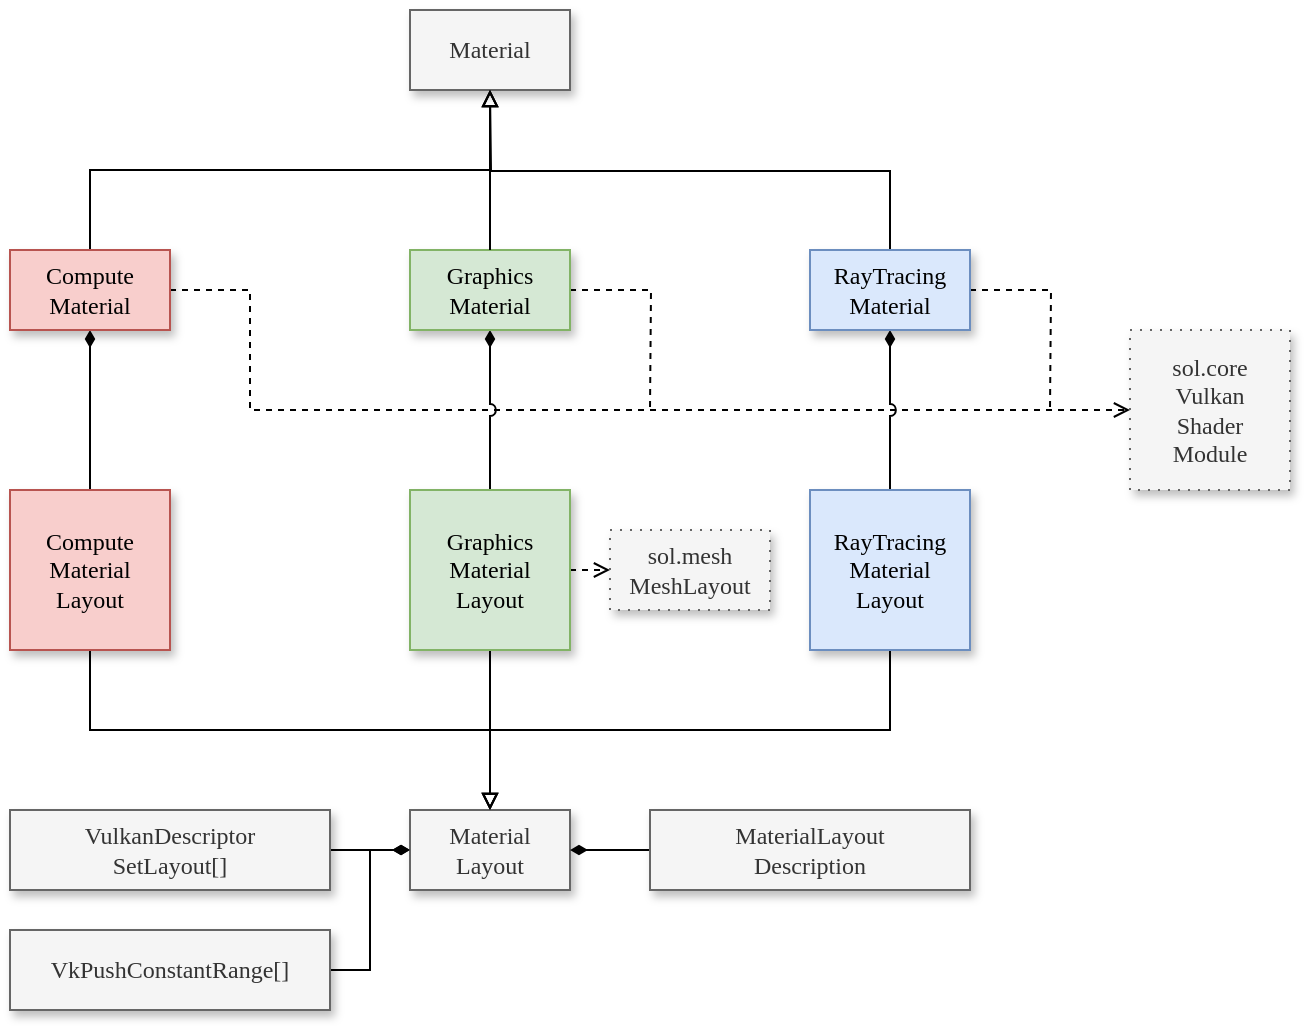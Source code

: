 <mxfile>
    <diagram id="pIsPSVw4wNhW4OB5O9Dt" name="Page-1">
        <mxGraphModel dx="991" dy="583" grid="1" gridSize="10" guides="1" tooltips="1" connect="1" arrows="1" fold="1" page="1" pageScale="1" pageWidth="850" pageHeight="1100" math="0" shadow="0">
            <root>
                <mxCell id="0"/>
                <mxCell id="1" parent="0"/>
                <mxCell id="165" value="Material" style="rounded=0;whiteSpace=wrap;html=1;shadow=1;fontFamily=Lucida Console;fillColor=#f5f5f5;strokeColor=#666666;fontColor=#333333;" parent="1" vertex="1">
                    <mxGeometry x="200" width="80" height="40" as="geometry"/>
                </mxCell>
                <mxCell id="209" style="edgeStyle=orthogonalEdgeStyle;rounded=0;html=1;exitX=0.5;exitY=0;exitDx=0;exitDy=0;endArrow=block;endFill=0;" parent="1" source="166" target="165" edge="1">
                    <mxGeometry relative="1" as="geometry"/>
                </mxCell>
                <mxCell id="213" style="edgeStyle=orthogonalEdgeStyle;rounded=0;html=1;exitX=0.5;exitY=1;exitDx=0;exitDy=0;entryX=0.5;entryY=0;entryDx=0;entryDy=0;endArrow=none;endFill=0;startArrow=diamondThin;startFill=1;" parent="1" source="166" target="191" edge="1">
                    <mxGeometry relative="1" as="geometry"/>
                </mxCell>
                <mxCell id="229" style="edgeStyle=orthogonalEdgeStyle;rounded=0;html=1;exitX=1;exitY=0.5;exitDx=0;exitDy=0;entryX=0;entryY=0.5;entryDx=0;entryDy=0;fontFamily=Lucida Console;startArrow=none;startFill=0;endArrow=open;endFill=0;dashed=1;" parent="1" source="166" target="228" edge="1">
                    <mxGeometry relative="1" as="geometry">
                        <Array as="points">
                            <mxPoint x="120" y="140"/>
                            <mxPoint x="120" y="200"/>
                        </Array>
                    </mxGeometry>
                </mxCell>
                <mxCell id="166" value="Compute&lt;br&gt;Material" style="rounded=0;whiteSpace=wrap;html=1;shadow=1;fontFamily=Lucida Console;fillColor=#f8cecc;strokeColor=#b85450;" parent="1" vertex="1">
                    <mxGeometry y="120" width="80" height="40" as="geometry"/>
                </mxCell>
                <mxCell id="210" style="edgeStyle=orthogonalEdgeStyle;rounded=0;html=1;exitX=0.5;exitY=0;exitDx=0;exitDy=0;endArrow=block;endFill=0;" parent="1" source="169" edge="1">
                    <mxGeometry relative="1" as="geometry">
                        <mxPoint x="240" y="40" as="targetPoint"/>
                    </mxGeometry>
                </mxCell>
                <mxCell id="217" style="edgeStyle=orthogonalEdgeStyle;rounded=0;html=1;exitX=0.5;exitY=1;exitDx=0;exitDy=0;entryX=0.5;entryY=0;entryDx=0;entryDy=0;startArrow=diamondThin;startFill=1;endArrow=none;endFill=0;jumpStyle=arc;" parent="1" source="169" target="215" edge="1">
                    <mxGeometry relative="1" as="geometry"/>
                </mxCell>
                <mxCell id="233" style="edgeStyle=orthogonalEdgeStyle;rounded=0;jumpStyle=arc;html=1;exitX=1;exitY=0.5;exitDx=0;exitDy=0;dashed=1;fontFamily=Lucida Console;startArrow=none;startFill=0;endArrow=none;endFill=0;" parent="1" source="169" edge="1">
                    <mxGeometry relative="1" as="geometry">
                        <mxPoint x="520" y="200" as="targetPoint"/>
                    </mxGeometry>
                </mxCell>
                <mxCell id="169" value="RayTracing&lt;br&gt;Material" style="rounded=0;whiteSpace=wrap;html=1;shadow=1;fontFamily=Lucida Console;fillColor=#dae8fc;strokeColor=#6c8ebf;" parent="1" vertex="1">
                    <mxGeometry x="400" y="120" width="80" height="40" as="geometry"/>
                </mxCell>
                <mxCell id="234" style="edgeStyle=orthogonalEdgeStyle;rounded=0;jumpStyle=none;html=1;exitX=0.5;exitY=1;exitDx=0;exitDy=0;entryX=0.5;entryY=0;entryDx=0;entryDy=0;fontFamily=Lucida Console;startArrow=none;startFill=0;endArrow=block;endFill=0;" parent="1" source="214" target="189" edge="1">
                    <mxGeometry relative="1" as="geometry"/>
                </mxCell>
                <mxCell id="239" style="edgeStyle=orthogonalEdgeStyle;rounded=0;jumpStyle=none;html=1;exitX=1;exitY=0.5;exitDx=0;exitDy=0;entryX=0;entryY=0.5;entryDx=0;entryDy=0;fontFamily=Lucida Console;startArrow=none;startFill=0;endArrow=diamondThin;endFill=1;" parent="1" source="237" target="189" edge="1">
                    <mxGeometry relative="1" as="geometry"/>
                </mxCell>
                <mxCell id="189" value="Material&lt;br&gt;Layout" style="rounded=0;whiteSpace=wrap;html=1;shadow=1;fontFamily=Lucida Console;fillColor=#f5f5f5;fontColor=#333333;strokeColor=#666666;" parent="1" vertex="1">
                    <mxGeometry x="200" y="400" width="80" height="40" as="geometry"/>
                </mxCell>
                <mxCell id="235" style="edgeStyle=orthogonalEdgeStyle;rounded=0;jumpStyle=none;html=1;exitX=0.5;exitY=1;exitDx=0;exitDy=0;entryX=0.5;entryY=0;entryDx=0;entryDy=0;fontFamily=Lucida Console;startArrow=none;startFill=0;endArrow=block;endFill=0;" parent="1" source="191" target="189" edge="1">
                    <mxGeometry relative="1" as="geometry"/>
                </mxCell>
                <mxCell id="191" value="Compute&lt;br&gt;Material&lt;br&gt;Layout" style="rounded=0;shadow=1;fontFamily=Lucida Console;fillColor=#f8cecc;strokeColor=#b85450;align=center;html=1;whiteSpace=wrap;" parent="1" vertex="1">
                    <mxGeometry y="240" width="80" height="80" as="geometry"/>
                </mxCell>
                <mxCell id="198" style="edgeStyle=none;html=1;exitX=0;exitY=0.5;exitDx=0;exitDy=0;entryX=1;entryY=0.5;entryDx=0;entryDy=0;endArrow=diamondThin;endFill=1;" parent="1" source="196" target="189" edge="1">
                    <mxGeometry relative="1" as="geometry"/>
                </mxCell>
                <mxCell id="196" value="MaterialLayout&lt;br&gt;Description" style="rounded=0;whiteSpace=wrap;html=1;shadow=1;fontFamily=Lucida Console;fillColor=#f5f5f5;fontColor=#333333;strokeColor=#666666;" parent="1" vertex="1">
                    <mxGeometry x="320" y="400" width="160" height="40" as="geometry"/>
                </mxCell>
                <mxCell id="216" style="edgeStyle=orthogonalEdgeStyle;rounded=0;html=1;exitX=0.5;exitY=1;exitDx=0;exitDy=0;entryX=0.5;entryY=0;entryDx=0;entryDy=0;startArrow=diamondThin;startFill=1;endArrow=none;endFill=0;jumpStyle=arc;" parent="1" source="168" target="214" edge="1">
                    <mxGeometry relative="1" as="geometry"/>
                </mxCell>
                <mxCell id="232" style="edgeStyle=orthogonalEdgeStyle;rounded=0;jumpStyle=arc;html=1;exitX=1;exitY=0.5;exitDx=0;exitDy=0;dashed=1;fontFamily=Lucida Console;startArrow=none;startFill=0;endArrow=none;endFill=0;" parent="1" source="168" edge="1">
                    <mxGeometry relative="1" as="geometry">
                        <mxPoint x="320" y="200" as="targetPoint"/>
                    </mxGeometry>
                </mxCell>
                <mxCell id="168" value="Graphics&lt;br&gt;Material" style="rounded=0;whiteSpace=wrap;html=1;shadow=1;fontFamily=Lucida Console;fillColor=#d5e8d4;strokeColor=#82b366;" parent="1" vertex="1">
                    <mxGeometry x="200" y="120" width="80" height="40" as="geometry"/>
                </mxCell>
                <mxCell id="206" style="edgeStyle=orthogonalEdgeStyle;rounded=0;html=1;exitX=0.5;exitY=0;exitDx=0;exitDy=0;endArrow=block;endFill=0;entryX=0.5;entryY=1;entryDx=0;entryDy=0;" parent="1" source="168" target="165" edge="1">
                    <mxGeometry relative="1" as="geometry">
                        <mxPoint x="280" y="60" as="targetPoint"/>
                    </mxGeometry>
                </mxCell>
                <mxCell id="244" style="edgeStyle=none;html=1;exitX=1;exitY=0.5;exitDx=0;exitDy=0;entryX=0;entryY=0.5;entryDx=0;entryDy=0;dashed=1;endArrow=open;endFill=0;" parent="1" source="214" target="243" edge="1">
                    <mxGeometry relative="1" as="geometry"/>
                </mxCell>
                <mxCell id="214" value="Graphics&lt;br&gt;Material&lt;br&gt;Layout" style="rounded=0;whiteSpace=wrap;html=1;shadow=1;fontFamily=Lucida Console;fillColor=#d5e8d4;strokeColor=#82b366;verticalAlign=middle;" parent="1" vertex="1">
                    <mxGeometry x="200" y="240" width="80" height="80" as="geometry"/>
                </mxCell>
                <mxCell id="236" style="edgeStyle=orthogonalEdgeStyle;rounded=0;jumpStyle=none;html=1;exitX=0.5;exitY=1;exitDx=0;exitDy=0;entryX=0.5;entryY=0;entryDx=0;entryDy=0;fontFamily=Lucida Console;startArrow=none;startFill=0;endArrow=block;endFill=0;" parent="1" source="215" target="189" edge="1">
                    <mxGeometry relative="1" as="geometry"/>
                </mxCell>
                <mxCell id="215" value="RayTracing&lt;br&gt;Material&lt;br&gt;Layout" style="rounded=0;whiteSpace=wrap;html=1;shadow=1;fontFamily=Lucida Console;fillColor=#dae8fc;strokeColor=#6c8ebf;" parent="1" vertex="1">
                    <mxGeometry x="400" y="240" width="80" height="80" as="geometry"/>
                </mxCell>
                <mxCell id="228" value="sol.core&lt;br&gt;Vulkan&lt;br&gt;Shader&lt;br&gt;Module" style="rounded=0;whiteSpace=wrap;html=1;shadow=1;fontFamily=Lucida Console;fillColor=#f5f5f5;fontColor=#333333;strokeColor=#666666;dashed=1;dashPattern=1 4;" parent="1" vertex="1">
                    <mxGeometry x="560" y="160" width="80" height="80" as="geometry"/>
                </mxCell>
                <mxCell id="237" value="VulkanDescriptor&lt;br&gt;SetLayout[]" style="rounded=0;whiteSpace=wrap;html=1;shadow=1;fontFamily=Lucida Console;fillColor=#f5f5f5;fontColor=#333333;strokeColor=#666666;" parent="1" vertex="1">
                    <mxGeometry y="400" width="160" height="40" as="geometry"/>
                </mxCell>
                <mxCell id="242" style="edgeStyle=orthogonalEdgeStyle;rounded=0;jumpStyle=none;html=1;exitX=1;exitY=0.5;exitDx=0;exitDy=0;entryX=0;entryY=0.5;entryDx=0;entryDy=0;fontFamily=Lucida Console;startArrow=none;startFill=0;endArrow=diamondThin;endFill=1;" parent="1" source="238" target="189" edge="1">
                    <mxGeometry relative="1" as="geometry"/>
                </mxCell>
                <mxCell id="238" value="VkPushConstantRange[]" style="rounded=0;whiteSpace=wrap;html=1;shadow=1;fontFamily=Lucida Console;fillColor=#f5f5f5;fontColor=#333333;strokeColor=#666666;" parent="1" vertex="1">
                    <mxGeometry y="460" width="160" height="40" as="geometry"/>
                </mxCell>
                <mxCell id="243" value="sol.mesh&lt;br&gt;MeshLayout" style="rounded=0;whiteSpace=wrap;html=1;shadow=1;fontFamily=Lucida Console;fillColor=#f5f5f5;fontColor=#333333;strokeColor=#666666;dashed=1;dashPattern=1 4;" parent="1" vertex="1">
                    <mxGeometry x="300" y="260" width="80" height="40" as="geometry"/>
                </mxCell>
            </root>
        </mxGraphModel>
    </diagram>
</mxfile>